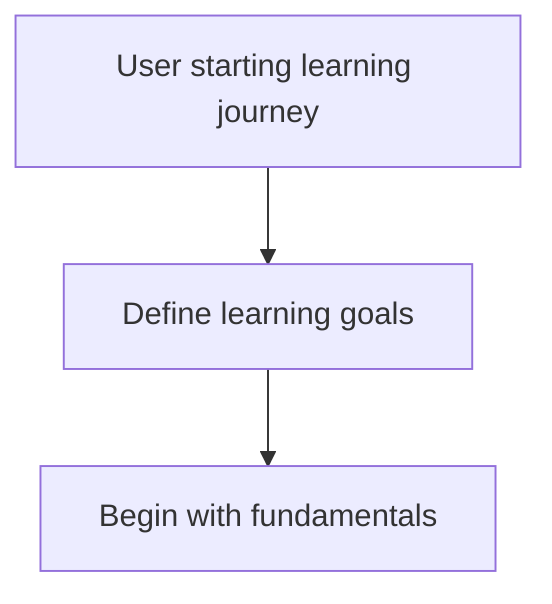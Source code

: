 graph TD
    User["User starting learning journey"]
    User --> Goals["Define learning goals"]
    Goals --> Begin["Begin with fundamentals"]
    
    %% User's knowledge will be tracked here